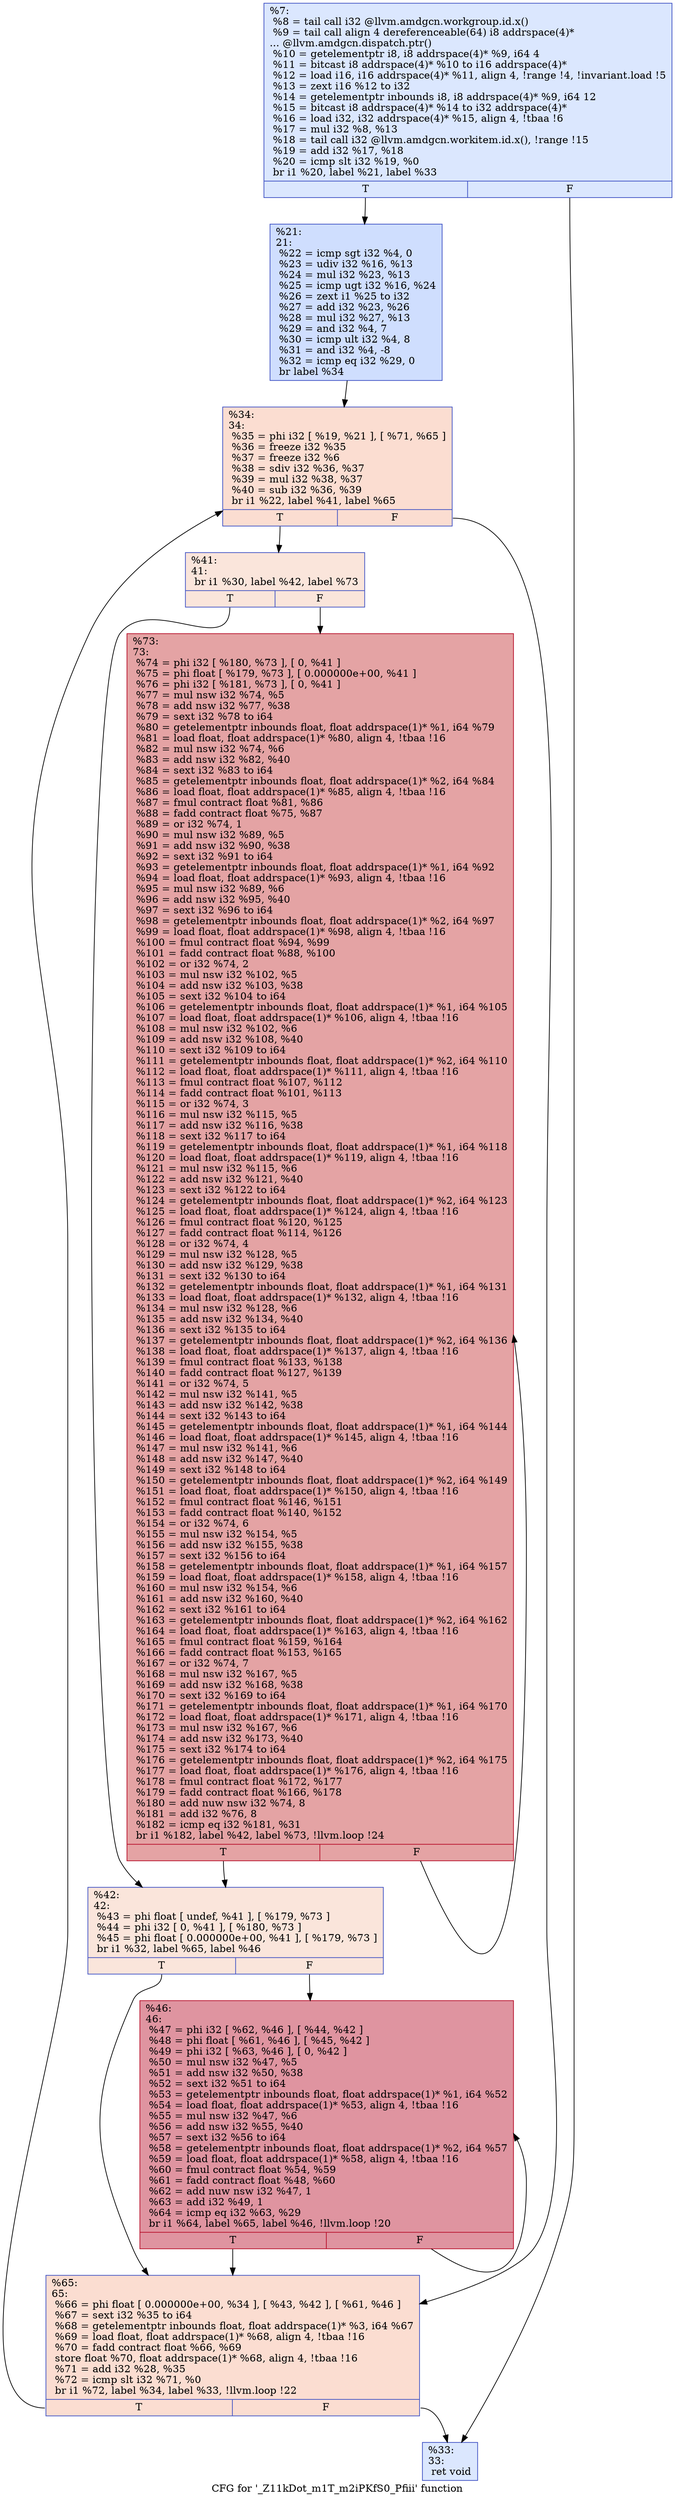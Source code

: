 digraph "CFG for '_Z11kDot_m1T_m2iPKfS0_Pfiii' function" {
	label="CFG for '_Z11kDot_m1T_m2iPKfS0_Pfiii' function";

	Node0x4b0ae50 [shape=record,color="#3d50c3ff", style=filled, fillcolor="#aec9fc70",label="{%7:\l  %8 = tail call i32 @llvm.amdgcn.workgroup.id.x()\l  %9 = tail call align 4 dereferenceable(64) i8 addrspace(4)*\l... @llvm.amdgcn.dispatch.ptr()\l  %10 = getelementptr i8, i8 addrspace(4)* %9, i64 4\l  %11 = bitcast i8 addrspace(4)* %10 to i16 addrspace(4)*\l  %12 = load i16, i16 addrspace(4)* %11, align 4, !range !4, !invariant.load !5\l  %13 = zext i16 %12 to i32\l  %14 = getelementptr inbounds i8, i8 addrspace(4)* %9, i64 12\l  %15 = bitcast i8 addrspace(4)* %14 to i32 addrspace(4)*\l  %16 = load i32, i32 addrspace(4)* %15, align 4, !tbaa !6\l  %17 = mul i32 %8, %13\l  %18 = tail call i32 @llvm.amdgcn.workitem.id.x(), !range !15\l  %19 = add i32 %17, %18\l  %20 = icmp slt i32 %19, %0\l  br i1 %20, label %21, label %33\l|{<s0>T|<s1>F}}"];
	Node0x4b0ae50:s0 -> Node0x4b0d070;
	Node0x4b0ae50:s1 -> Node0x4b0d100;
	Node0x4b0d070 [shape=record,color="#3d50c3ff", style=filled, fillcolor="#93b5fe70",label="{%21:\l21:                                               \l  %22 = icmp sgt i32 %4, 0\l  %23 = udiv i32 %16, %13\l  %24 = mul i32 %23, %13\l  %25 = icmp ugt i32 %16, %24\l  %26 = zext i1 %25 to i32\l  %27 = add i32 %23, %26\l  %28 = mul i32 %27, %13\l  %29 = and i32 %4, 7\l  %30 = icmp ult i32 %4, 8\l  %31 = and i32 %4, -8\l  %32 = icmp eq i32 %29, 0\l  br label %34\l}"];
	Node0x4b0d070 -> Node0x4b0caf0;
	Node0x4b0d100 [shape=record,color="#3d50c3ff", style=filled, fillcolor="#aec9fc70",label="{%33:\l33:                                               \l  ret void\l}"];
	Node0x4b0caf0 [shape=record,color="#3d50c3ff", style=filled, fillcolor="#f7b39670",label="{%34:\l34:                                               \l  %35 = phi i32 [ %19, %21 ], [ %71, %65 ]\l  %36 = freeze i32 %35\l  %37 = freeze i32 %6\l  %38 = sdiv i32 %36, %37\l  %39 = mul i32 %38, %37\l  %40 = sub i32 %36, %39\l  br i1 %22, label %41, label %65\l|{<s0>T|<s1>F}}"];
	Node0x4b0caf0:s0 -> Node0x4b0deb0;
	Node0x4b0caf0:s1 -> Node0x4b0db20;
	Node0x4b0deb0 [shape=record,color="#3d50c3ff", style=filled, fillcolor="#f4c5ad70",label="{%41:\l41:                                               \l  br i1 %30, label %42, label %73\l|{<s0>T|<s1>F}}"];
	Node0x4b0deb0:s0 -> Node0x4b0dff0;
	Node0x4b0deb0:s1 -> Node0x4b0e040;
	Node0x4b0dff0 [shape=record,color="#3d50c3ff", style=filled, fillcolor="#f4c5ad70",label="{%42:\l42:                                               \l  %43 = phi float [ undef, %41 ], [ %179, %73 ]\l  %44 = phi i32 [ 0, %41 ], [ %180, %73 ]\l  %45 = phi float [ 0.000000e+00, %41 ], [ %179, %73 ]\l  br i1 %32, label %65, label %46\l|{<s0>T|<s1>F}}"];
	Node0x4b0dff0:s0 -> Node0x4b0db20;
	Node0x4b0dff0:s1 -> Node0x4b0f2a0;
	Node0x4b0f2a0 [shape=record,color="#b70d28ff", style=filled, fillcolor="#b70d2870",label="{%46:\l46:                                               \l  %47 = phi i32 [ %62, %46 ], [ %44, %42 ]\l  %48 = phi float [ %61, %46 ], [ %45, %42 ]\l  %49 = phi i32 [ %63, %46 ], [ 0, %42 ]\l  %50 = mul nsw i32 %47, %5\l  %51 = add nsw i32 %50, %38\l  %52 = sext i32 %51 to i64\l  %53 = getelementptr inbounds float, float addrspace(1)* %1, i64 %52\l  %54 = load float, float addrspace(1)* %53, align 4, !tbaa !16\l  %55 = mul nsw i32 %47, %6\l  %56 = add nsw i32 %55, %40\l  %57 = sext i32 %56 to i64\l  %58 = getelementptr inbounds float, float addrspace(1)* %2, i64 %57\l  %59 = load float, float addrspace(1)* %58, align 4, !tbaa !16\l  %60 = fmul contract float %54, %59\l  %61 = fadd contract float %48, %60\l  %62 = add nuw nsw i32 %47, 1\l  %63 = add i32 %49, 1\l  %64 = icmp eq i32 %63, %29\l  br i1 %64, label %65, label %46, !llvm.loop !20\l|{<s0>T|<s1>F}}"];
	Node0x4b0f2a0:s0 -> Node0x4b0db20;
	Node0x4b0f2a0:s1 -> Node0x4b0f2a0;
	Node0x4b0db20 [shape=record,color="#3d50c3ff", style=filled, fillcolor="#f7b39670",label="{%65:\l65:                                               \l  %66 = phi float [ 0.000000e+00, %34 ], [ %43, %42 ], [ %61, %46 ]\l  %67 = sext i32 %35 to i64\l  %68 = getelementptr inbounds float, float addrspace(1)* %3, i64 %67\l  %69 = load float, float addrspace(1)* %68, align 4, !tbaa !16\l  %70 = fadd contract float %66, %69\l  store float %70, float addrspace(1)* %68, align 4, !tbaa !16\l  %71 = add i32 %28, %35\l  %72 = icmp slt i32 %71, %0\l  br i1 %72, label %34, label %33, !llvm.loop !22\l|{<s0>T|<s1>F}}"];
	Node0x4b0db20:s0 -> Node0x4b0caf0;
	Node0x4b0db20:s1 -> Node0x4b0d100;
	Node0x4b0e040 [shape=record,color="#b70d28ff", style=filled, fillcolor="#c32e3170",label="{%73:\l73:                                               \l  %74 = phi i32 [ %180, %73 ], [ 0, %41 ]\l  %75 = phi float [ %179, %73 ], [ 0.000000e+00, %41 ]\l  %76 = phi i32 [ %181, %73 ], [ 0, %41 ]\l  %77 = mul nsw i32 %74, %5\l  %78 = add nsw i32 %77, %38\l  %79 = sext i32 %78 to i64\l  %80 = getelementptr inbounds float, float addrspace(1)* %1, i64 %79\l  %81 = load float, float addrspace(1)* %80, align 4, !tbaa !16\l  %82 = mul nsw i32 %74, %6\l  %83 = add nsw i32 %82, %40\l  %84 = sext i32 %83 to i64\l  %85 = getelementptr inbounds float, float addrspace(1)* %2, i64 %84\l  %86 = load float, float addrspace(1)* %85, align 4, !tbaa !16\l  %87 = fmul contract float %81, %86\l  %88 = fadd contract float %75, %87\l  %89 = or i32 %74, 1\l  %90 = mul nsw i32 %89, %5\l  %91 = add nsw i32 %90, %38\l  %92 = sext i32 %91 to i64\l  %93 = getelementptr inbounds float, float addrspace(1)* %1, i64 %92\l  %94 = load float, float addrspace(1)* %93, align 4, !tbaa !16\l  %95 = mul nsw i32 %89, %6\l  %96 = add nsw i32 %95, %40\l  %97 = sext i32 %96 to i64\l  %98 = getelementptr inbounds float, float addrspace(1)* %2, i64 %97\l  %99 = load float, float addrspace(1)* %98, align 4, !tbaa !16\l  %100 = fmul contract float %94, %99\l  %101 = fadd contract float %88, %100\l  %102 = or i32 %74, 2\l  %103 = mul nsw i32 %102, %5\l  %104 = add nsw i32 %103, %38\l  %105 = sext i32 %104 to i64\l  %106 = getelementptr inbounds float, float addrspace(1)* %1, i64 %105\l  %107 = load float, float addrspace(1)* %106, align 4, !tbaa !16\l  %108 = mul nsw i32 %102, %6\l  %109 = add nsw i32 %108, %40\l  %110 = sext i32 %109 to i64\l  %111 = getelementptr inbounds float, float addrspace(1)* %2, i64 %110\l  %112 = load float, float addrspace(1)* %111, align 4, !tbaa !16\l  %113 = fmul contract float %107, %112\l  %114 = fadd contract float %101, %113\l  %115 = or i32 %74, 3\l  %116 = mul nsw i32 %115, %5\l  %117 = add nsw i32 %116, %38\l  %118 = sext i32 %117 to i64\l  %119 = getelementptr inbounds float, float addrspace(1)* %1, i64 %118\l  %120 = load float, float addrspace(1)* %119, align 4, !tbaa !16\l  %121 = mul nsw i32 %115, %6\l  %122 = add nsw i32 %121, %40\l  %123 = sext i32 %122 to i64\l  %124 = getelementptr inbounds float, float addrspace(1)* %2, i64 %123\l  %125 = load float, float addrspace(1)* %124, align 4, !tbaa !16\l  %126 = fmul contract float %120, %125\l  %127 = fadd contract float %114, %126\l  %128 = or i32 %74, 4\l  %129 = mul nsw i32 %128, %5\l  %130 = add nsw i32 %129, %38\l  %131 = sext i32 %130 to i64\l  %132 = getelementptr inbounds float, float addrspace(1)* %1, i64 %131\l  %133 = load float, float addrspace(1)* %132, align 4, !tbaa !16\l  %134 = mul nsw i32 %128, %6\l  %135 = add nsw i32 %134, %40\l  %136 = sext i32 %135 to i64\l  %137 = getelementptr inbounds float, float addrspace(1)* %2, i64 %136\l  %138 = load float, float addrspace(1)* %137, align 4, !tbaa !16\l  %139 = fmul contract float %133, %138\l  %140 = fadd contract float %127, %139\l  %141 = or i32 %74, 5\l  %142 = mul nsw i32 %141, %5\l  %143 = add nsw i32 %142, %38\l  %144 = sext i32 %143 to i64\l  %145 = getelementptr inbounds float, float addrspace(1)* %1, i64 %144\l  %146 = load float, float addrspace(1)* %145, align 4, !tbaa !16\l  %147 = mul nsw i32 %141, %6\l  %148 = add nsw i32 %147, %40\l  %149 = sext i32 %148 to i64\l  %150 = getelementptr inbounds float, float addrspace(1)* %2, i64 %149\l  %151 = load float, float addrspace(1)* %150, align 4, !tbaa !16\l  %152 = fmul contract float %146, %151\l  %153 = fadd contract float %140, %152\l  %154 = or i32 %74, 6\l  %155 = mul nsw i32 %154, %5\l  %156 = add nsw i32 %155, %38\l  %157 = sext i32 %156 to i64\l  %158 = getelementptr inbounds float, float addrspace(1)* %1, i64 %157\l  %159 = load float, float addrspace(1)* %158, align 4, !tbaa !16\l  %160 = mul nsw i32 %154, %6\l  %161 = add nsw i32 %160, %40\l  %162 = sext i32 %161 to i64\l  %163 = getelementptr inbounds float, float addrspace(1)* %2, i64 %162\l  %164 = load float, float addrspace(1)* %163, align 4, !tbaa !16\l  %165 = fmul contract float %159, %164\l  %166 = fadd contract float %153, %165\l  %167 = or i32 %74, 7\l  %168 = mul nsw i32 %167, %5\l  %169 = add nsw i32 %168, %38\l  %170 = sext i32 %169 to i64\l  %171 = getelementptr inbounds float, float addrspace(1)* %1, i64 %170\l  %172 = load float, float addrspace(1)* %171, align 4, !tbaa !16\l  %173 = mul nsw i32 %167, %6\l  %174 = add nsw i32 %173, %40\l  %175 = sext i32 %174 to i64\l  %176 = getelementptr inbounds float, float addrspace(1)* %2, i64 %175\l  %177 = load float, float addrspace(1)* %176, align 4, !tbaa !16\l  %178 = fmul contract float %172, %177\l  %179 = fadd contract float %166, %178\l  %180 = add nuw nsw i32 %74, 8\l  %181 = add i32 %76, 8\l  %182 = icmp eq i32 %181, %31\l  br i1 %182, label %42, label %73, !llvm.loop !24\l|{<s0>T|<s1>F}}"];
	Node0x4b0e040:s0 -> Node0x4b0dff0;
	Node0x4b0e040:s1 -> Node0x4b0e040;
}
